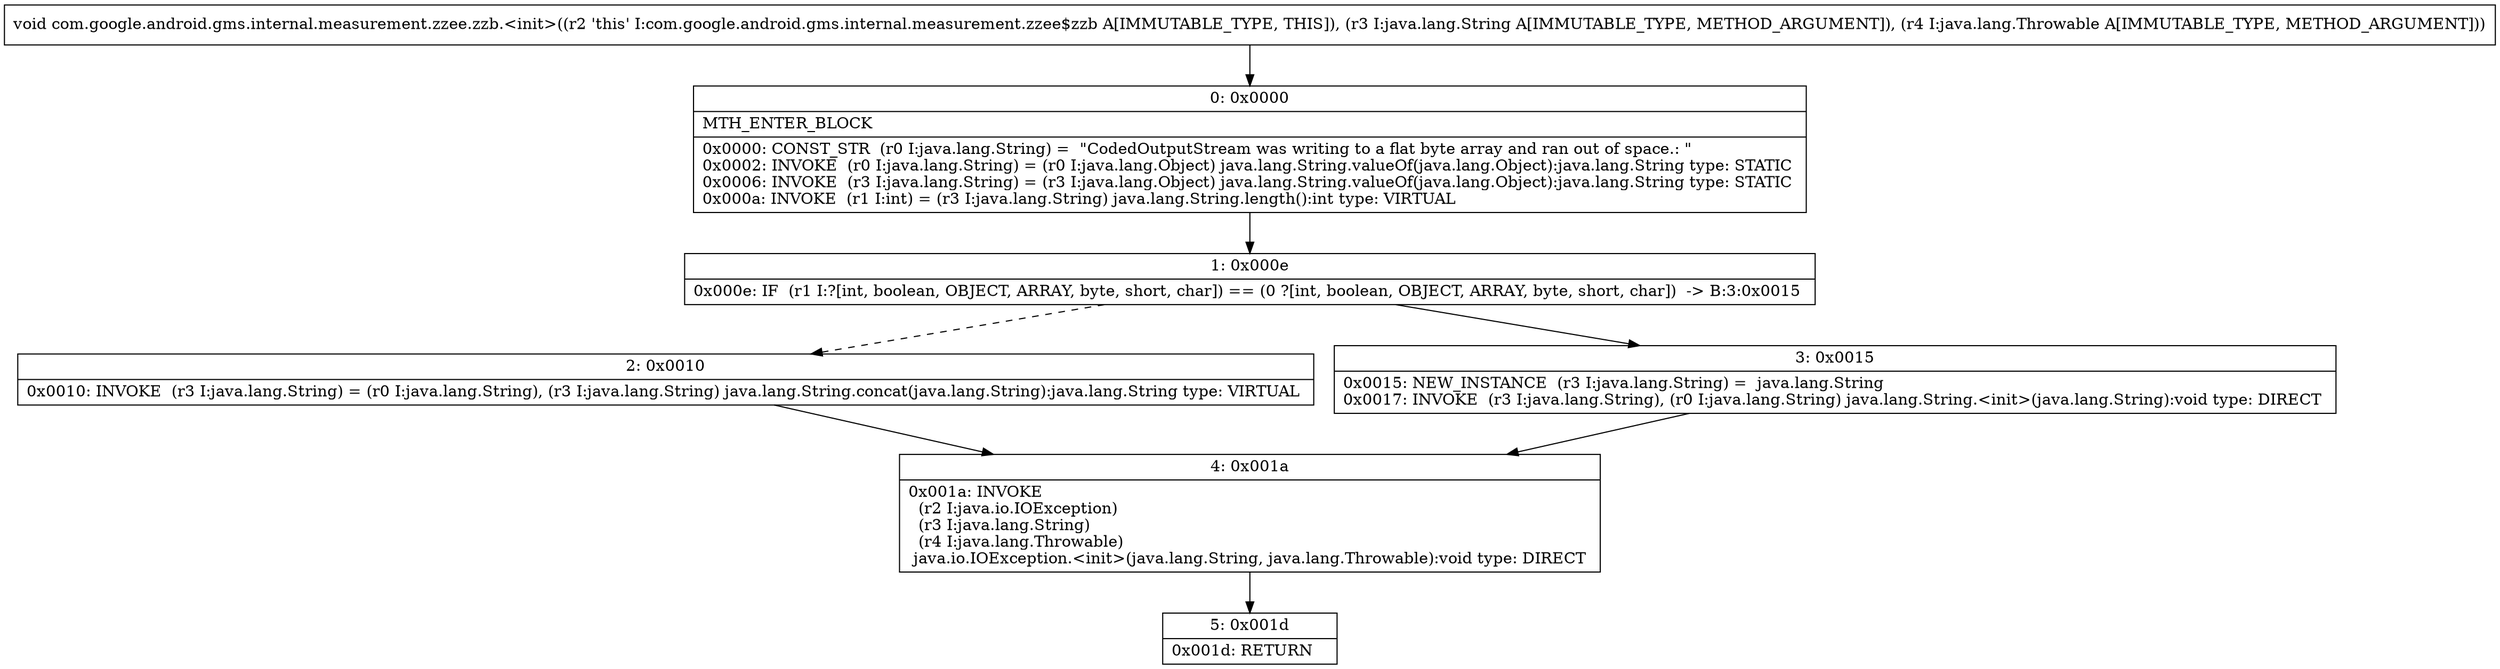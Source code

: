 digraph "CFG forcom.google.android.gms.internal.measurement.zzee.zzb.\<init\>(Ljava\/lang\/String;Ljava\/lang\/Throwable;)V" {
Node_0 [shape=record,label="{0\:\ 0x0000|MTH_ENTER_BLOCK\l|0x0000: CONST_STR  (r0 I:java.lang.String) =  \"CodedOutputStream was writing to a flat byte array and ran out of space.: \" \l0x0002: INVOKE  (r0 I:java.lang.String) = (r0 I:java.lang.Object) java.lang.String.valueOf(java.lang.Object):java.lang.String type: STATIC \l0x0006: INVOKE  (r3 I:java.lang.String) = (r3 I:java.lang.Object) java.lang.String.valueOf(java.lang.Object):java.lang.String type: STATIC \l0x000a: INVOKE  (r1 I:int) = (r3 I:java.lang.String) java.lang.String.length():int type: VIRTUAL \l}"];
Node_1 [shape=record,label="{1\:\ 0x000e|0x000e: IF  (r1 I:?[int, boolean, OBJECT, ARRAY, byte, short, char]) == (0 ?[int, boolean, OBJECT, ARRAY, byte, short, char])  \-\> B:3:0x0015 \l}"];
Node_2 [shape=record,label="{2\:\ 0x0010|0x0010: INVOKE  (r3 I:java.lang.String) = (r0 I:java.lang.String), (r3 I:java.lang.String) java.lang.String.concat(java.lang.String):java.lang.String type: VIRTUAL \l}"];
Node_3 [shape=record,label="{3\:\ 0x0015|0x0015: NEW_INSTANCE  (r3 I:java.lang.String) =  java.lang.String \l0x0017: INVOKE  (r3 I:java.lang.String), (r0 I:java.lang.String) java.lang.String.\<init\>(java.lang.String):void type: DIRECT \l}"];
Node_4 [shape=record,label="{4\:\ 0x001a|0x001a: INVOKE  \l  (r2 I:java.io.IOException)\l  (r3 I:java.lang.String)\l  (r4 I:java.lang.Throwable)\l java.io.IOException.\<init\>(java.lang.String, java.lang.Throwable):void type: DIRECT \l}"];
Node_5 [shape=record,label="{5\:\ 0x001d|0x001d: RETURN   \l}"];
MethodNode[shape=record,label="{void com.google.android.gms.internal.measurement.zzee.zzb.\<init\>((r2 'this' I:com.google.android.gms.internal.measurement.zzee$zzb A[IMMUTABLE_TYPE, THIS]), (r3 I:java.lang.String A[IMMUTABLE_TYPE, METHOD_ARGUMENT]), (r4 I:java.lang.Throwable A[IMMUTABLE_TYPE, METHOD_ARGUMENT])) }"];
MethodNode -> Node_0;
Node_0 -> Node_1;
Node_1 -> Node_2[style=dashed];
Node_1 -> Node_3;
Node_2 -> Node_4;
Node_3 -> Node_4;
Node_4 -> Node_5;
}

